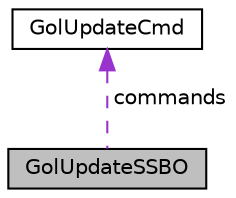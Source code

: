 digraph "GolUpdateSSBO"
{
 // LATEX_PDF_SIZE
  edge [fontname="Helvetica",fontsize="10",labelfontname="Helvetica",labelfontsize="10"];
  node [fontname="Helvetica",fontsize="10",shape=record];
  Node1 [label="GolUpdateSSBO",height=0.2,width=0.4,color="black", fillcolor="grey75", style="filled", fontcolor="black",tooltip=" "];
  Node2 -> Node1 [dir="back",color="darkorchid3",fontsize="10",style="dashed",label=" commands" ];
  Node2 [label="GolUpdateCmd",height=0.2,width=0.4,color="black", fillcolor="white", style="filled",URL="$structGolUpdateCmd.html",tooltip=" "];
}

